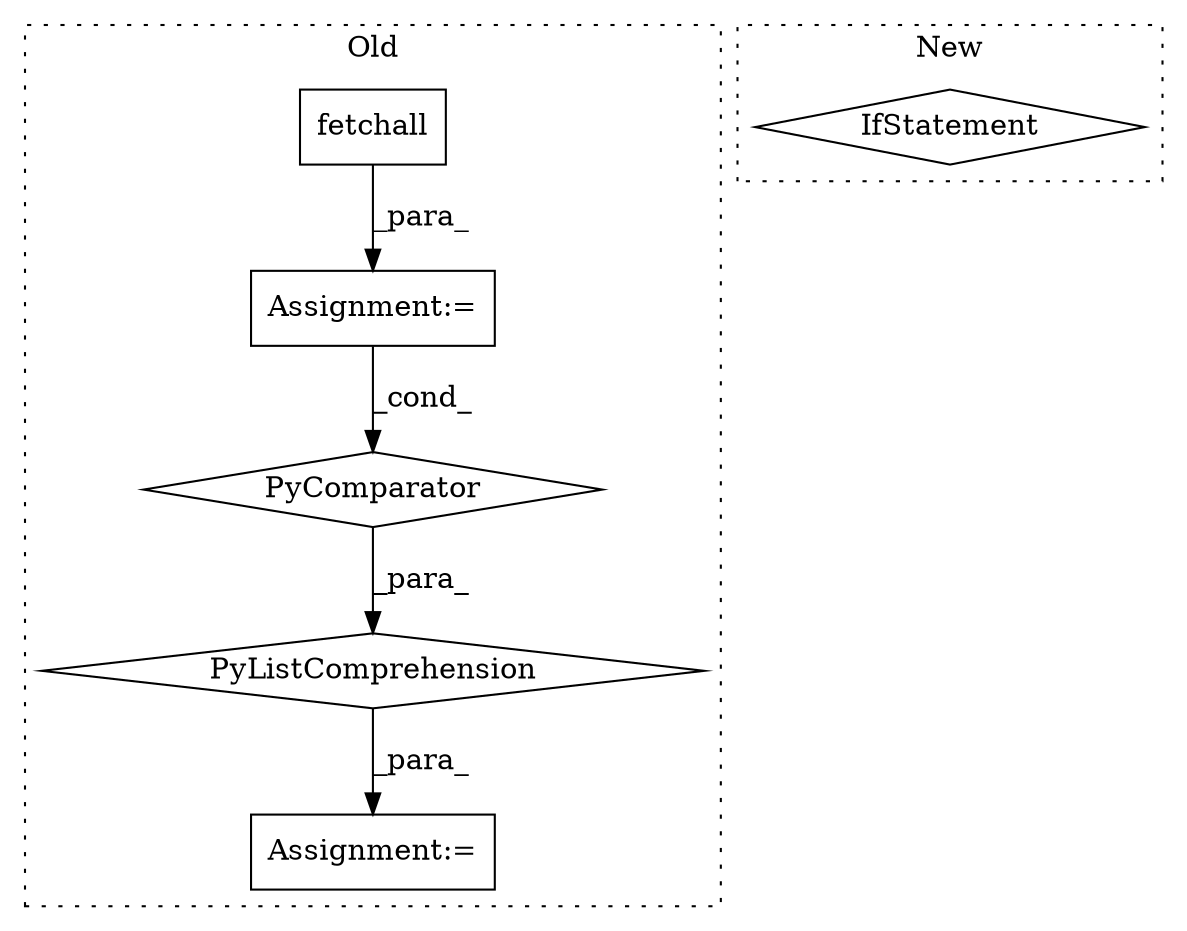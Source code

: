 digraph G {
subgraph cluster0 {
1 [label="fetchall" a="32" s="7202" l="10" shape="box"];
3 [label="Assignment:=" a="7" s="7057" l="2" shape="box"];
4 [label="Assignment:=" a="7" s="7181" l="40" shape="box"];
5 [label="PyListComprehension" a="109" s="7099" l="130" shape="diamond"];
6 [label="PyComparator" a="113" s="7181" l="40" shape="diamond"];
label = "Old";
style="dotted";
}
subgraph cluster1 {
2 [label="IfStatement" a="25" s="8269,8298" l="4,2" shape="diamond"];
label = "New";
style="dotted";
}
1 -> 4 [label="_para_"];
4 -> 6 [label="_cond_"];
5 -> 3 [label="_para_"];
6 -> 5 [label="_para_"];
}